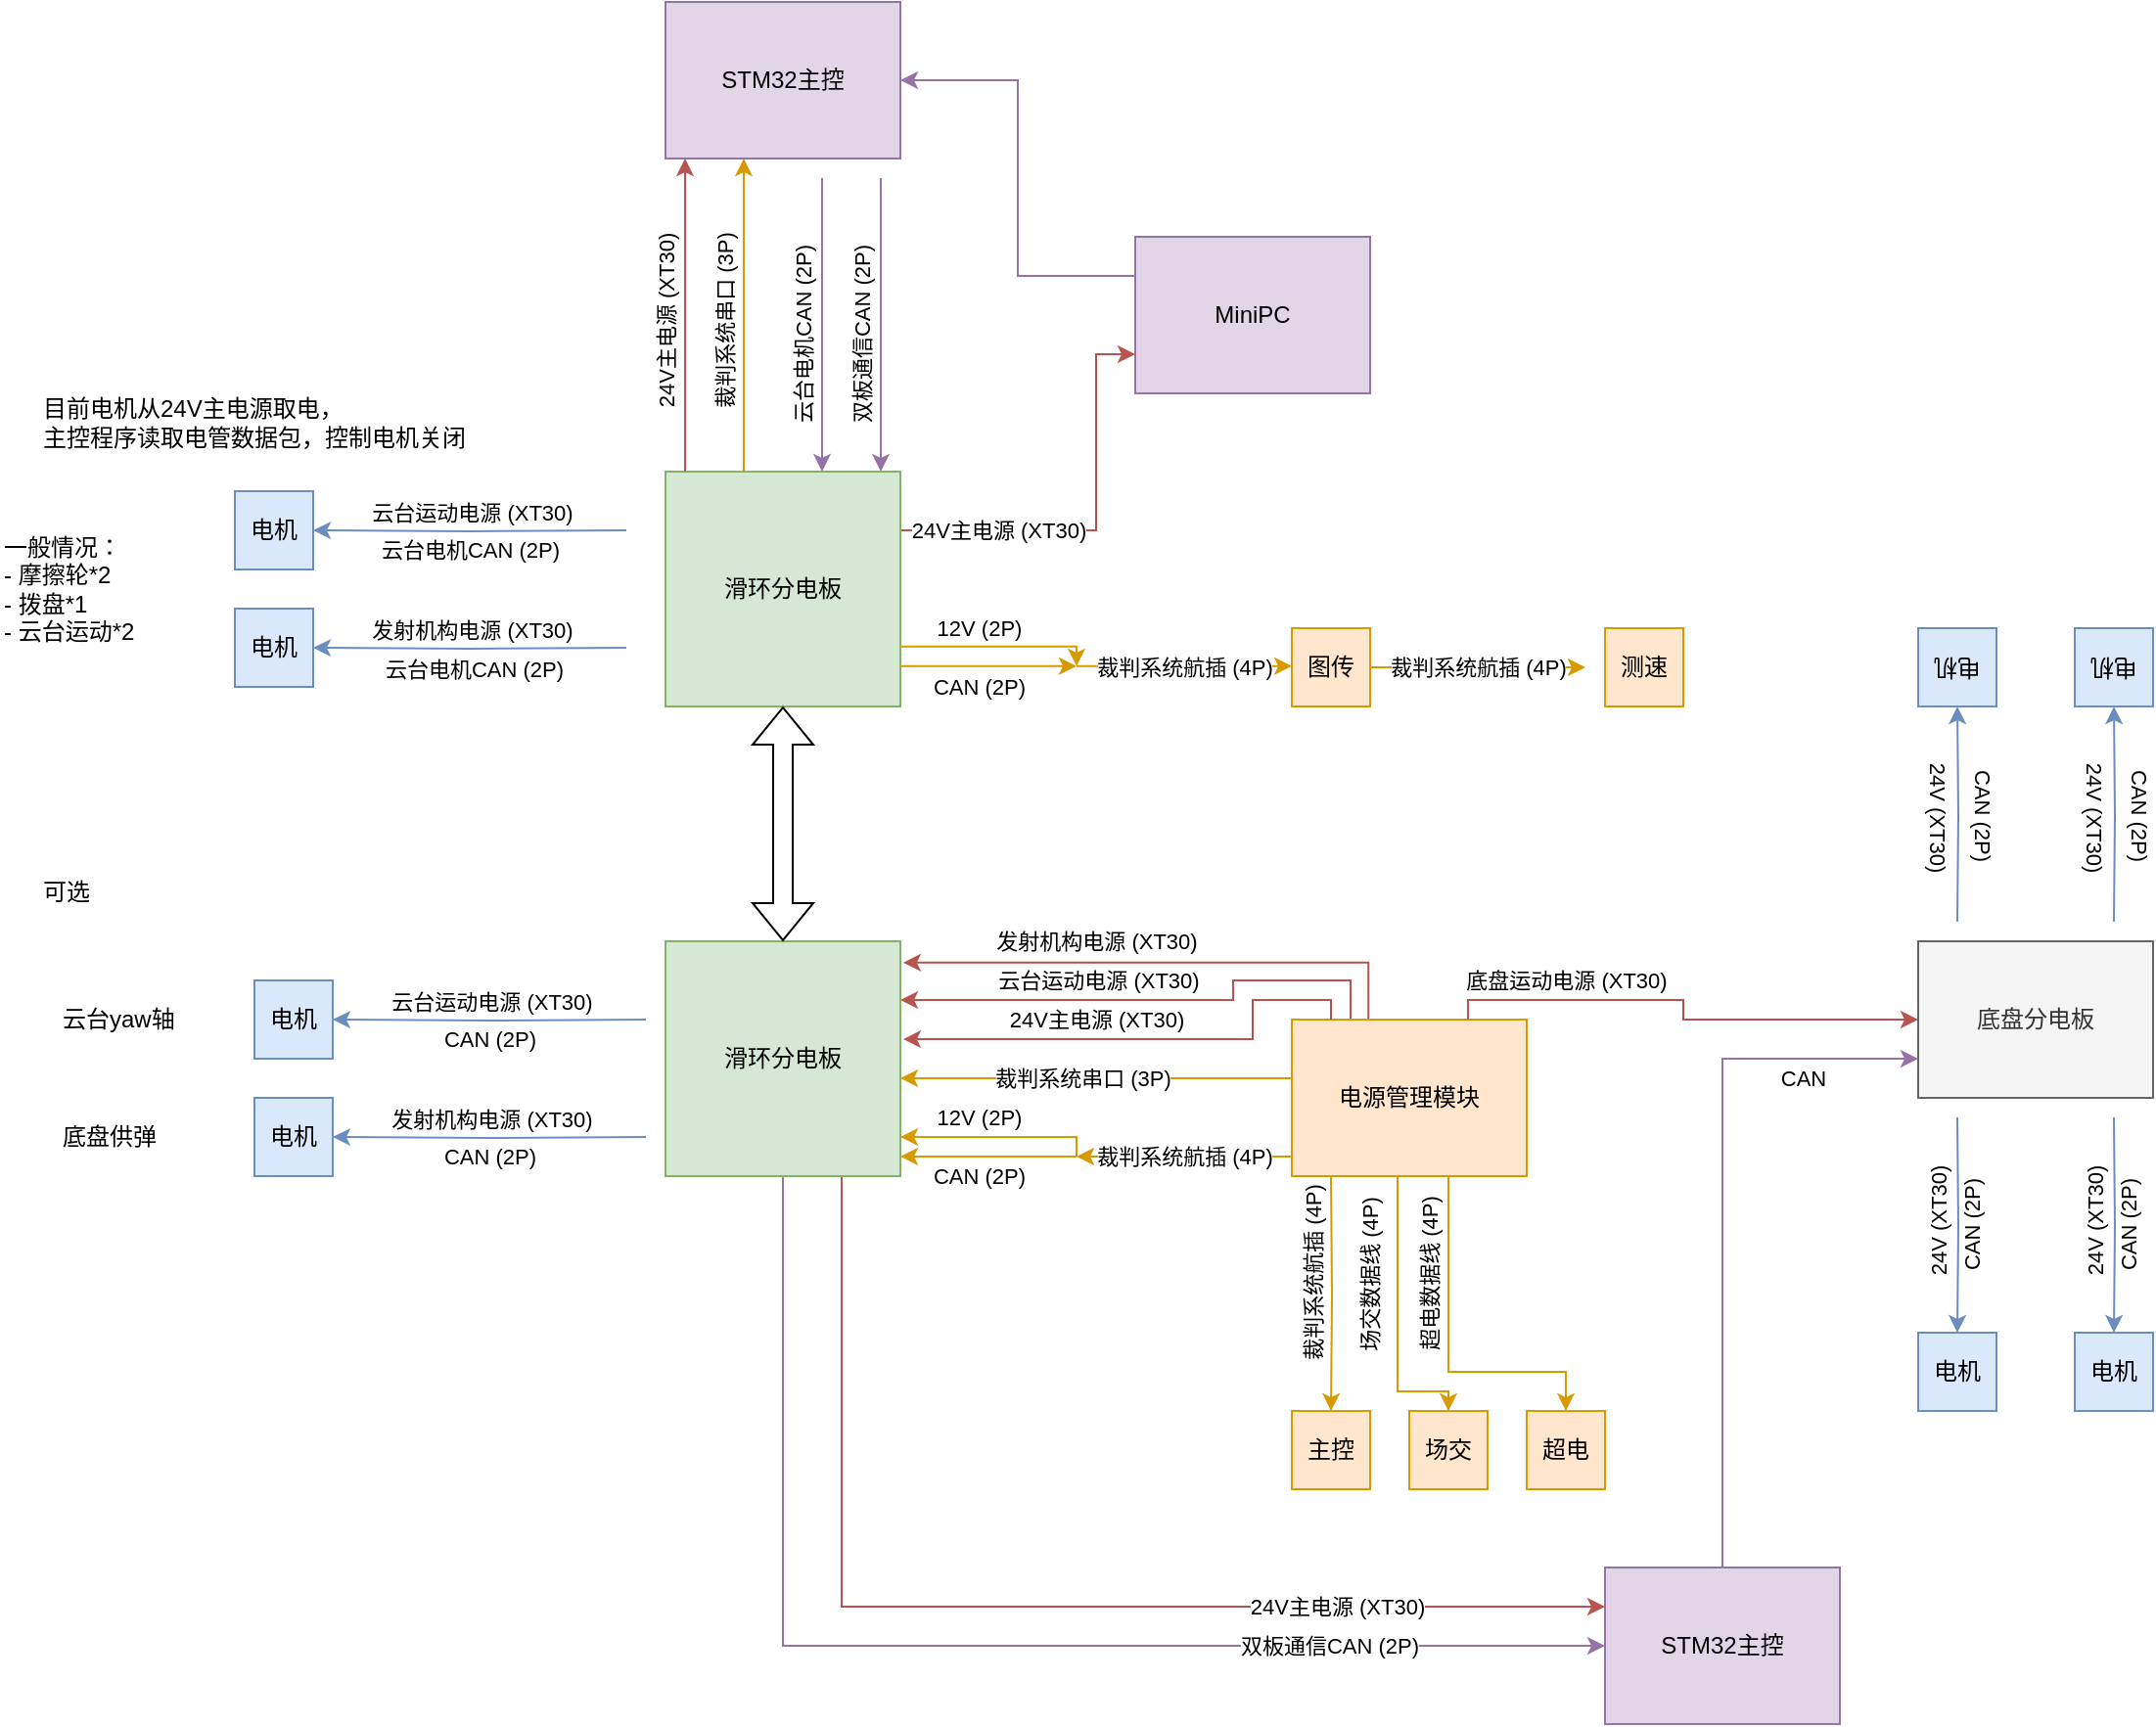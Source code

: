 <mxfile version="24.7.17">
  <diagram name="第 1 页" id="qekaFDeXNosolqBgRkbD">
    <mxGraphModel dx="1657" dy="537" grid="1" gridSize="10" guides="1" tooltips="1" connect="1" arrows="1" fold="1" page="1" pageScale="1" pageWidth="827" pageHeight="1169" math="0" shadow="0">
      <root>
        <mxCell id="0" />
        <mxCell id="1" parent="0" />
        <mxCell id="boq35Qas65OaN6mMkrwF-4" style="edgeStyle=orthogonalEdgeStyle;rounded=0;orthogonalLoop=1;jettySize=auto;html=1;fillColor=#f8cecc;strokeColor=#b85450;entryX=1.012;entryY=0.091;entryDx=0;entryDy=0;entryPerimeter=0;exitX=0.326;exitY=-0.004;exitDx=0;exitDy=0;exitPerimeter=0;" edge="1" parent="1" source="boq35Qas65OaN6mMkrwF-1" target="boq35Qas65OaN6mMkrwF-3">
          <mxGeometry relative="1" as="geometry">
            <mxPoint x="-150" y="570" as="targetPoint" />
            <mxPoint x="80" y="590" as="sourcePoint" />
            <Array as="points">
              <mxPoint x="79" y="571" />
            </Array>
          </mxGeometry>
        </mxCell>
        <mxCell id="boq35Qas65OaN6mMkrwF-7" value="发射机构电源 (XT30)" style="edgeLabel;html=1;align=center;verticalAlign=middle;resizable=0;points=[];" vertex="1" connectable="0" parent="boq35Qas65OaN6mMkrwF-4">
          <mxGeometry x="0.283" y="-1" relative="1" as="geometry">
            <mxPoint x="3" y="-10" as="offset" />
          </mxGeometry>
        </mxCell>
        <mxCell id="boq35Qas65OaN6mMkrwF-8" style="edgeStyle=orthogonalEdgeStyle;rounded=0;orthogonalLoop=1;jettySize=auto;html=1;fillColor=#f8cecc;strokeColor=#b85450;exitX=0.25;exitY=0;exitDx=0;exitDy=0;entryX=1;entryY=0.25;entryDx=0;entryDy=0;" edge="1" parent="1" source="boq35Qas65OaN6mMkrwF-1" target="boq35Qas65OaN6mMkrwF-3">
          <mxGeometry relative="1" as="geometry">
            <mxPoint x="-150" y="590" as="targetPoint" />
            <mxPoint x="90" y="450" as="sourcePoint" />
            <Array as="points">
              <mxPoint x="70" y="580" />
              <mxPoint x="10" y="580" />
              <mxPoint x="10" y="590" />
            </Array>
          </mxGeometry>
        </mxCell>
        <mxCell id="boq35Qas65OaN6mMkrwF-9" value="云台运动电源 (XT30)" style="edgeLabel;html=1;align=center;verticalAlign=middle;resizable=0;points=[];" vertex="1" connectable="0" parent="boq35Qas65OaN6mMkrwF-8">
          <mxGeometry x="0.226" y="2" relative="1" as="geometry">
            <mxPoint y="-12" as="offset" />
          </mxGeometry>
        </mxCell>
        <mxCell id="boq35Qas65OaN6mMkrwF-1" value="电源管理模块" style="rounded=0;whiteSpace=wrap;html=1;fillColor=#ffe6cc;strokeColor=#d79b00;" vertex="1" parent="1">
          <mxGeometry x="40" y="600" width="120" height="80" as="geometry" />
        </mxCell>
        <mxCell id="boq35Qas65OaN6mMkrwF-85" style="edgeStyle=orthogonalEdgeStyle;rounded=0;orthogonalLoop=1;jettySize=auto;html=1;exitX=0.75;exitY=1;exitDx=0;exitDy=0;entryX=0;entryY=0.25;entryDx=0;entryDy=0;fillColor=#f8cecc;strokeColor=#b85450;" edge="1" parent="1" source="boq35Qas65OaN6mMkrwF-3" target="boq35Qas65OaN6mMkrwF-76">
          <mxGeometry relative="1" as="geometry" />
        </mxCell>
        <mxCell id="boq35Qas65OaN6mMkrwF-86" value="24V主电源 (XT30)" style="edgeLabel;html=1;align=center;verticalAlign=middle;resizable=0;points=[];" vertex="1" connectable="0" parent="boq35Qas65OaN6mMkrwF-85">
          <mxGeometry x="0.55" relative="1" as="geometry">
            <mxPoint as="offset" />
          </mxGeometry>
        </mxCell>
        <mxCell id="boq35Qas65OaN6mMkrwF-87" style="edgeStyle=orthogonalEdgeStyle;rounded=0;orthogonalLoop=1;jettySize=auto;html=1;exitX=0.5;exitY=1;exitDx=0;exitDy=0;entryX=0;entryY=0.5;entryDx=0;entryDy=0;fillColor=#e1d5e7;strokeColor=#9673a6;" edge="1" parent="1" source="boq35Qas65OaN6mMkrwF-3" target="boq35Qas65OaN6mMkrwF-76">
          <mxGeometry relative="1" as="geometry" />
        </mxCell>
        <mxCell id="boq35Qas65OaN6mMkrwF-88" value="双板通信CAN (2P)" style="edgeLabel;html=1;align=center;verticalAlign=middle;resizable=0;points=[];" vertex="1" connectable="0" parent="boq35Qas65OaN6mMkrwF-87">
          <mxGeometry x="0.552" y="1" relative="1" as="geometry">
            <mxPoint x="7" y="1" as="offset" />
          </mxGeometry>
        </mxCell>
        <mxCell id="boq35Qas65OaN6mMkrwF-3" value="滑环分电板" style="rounded=0;whiteSpace=wrap;html=1;fillColor=#d5e8d4;strokeColor=#82b366;" vertex="1" parent="1">
          <mxGeometry x="-280" y="560" width="120" height="120" as="geometry" />
        </mxCell>
        <mxCell id="boq35Qas65OaN6mMkrwF-15" style="edgeStyle=orthogonalEdgeStyle;rounded=0;orthogonalLoop=1;jettySize=auto;html=1;fillColor=#f8cecc;strokeColor=#b85450;entryX=1.012;entryY=0.417;entryDx=0;entryDy=0;entryPerimeter=0;" edge="1" parent="1" target="boq35Qas65OaN6mMkrwF-3">
          <mxGeometry relative="1" as="geometry">
            <mxPoint x="-150" y="610" as="targetPoint" />
            <mxPoint x="60" y="600" as="sourcePoint" />
            <Array as="points">
              <mxPoint x="60" y="590" />
              <mxPoint x="20" y="590" />
              <mxPoint x="20" y="610" />
            </Array>
          </mxGeometry>
        </mxCell>
        <mxCell id="boq35Qas65OaN6mMkrwF-55" value="24V主电源 (XT30)" style="edgeLabel;html=1;align=center;verticalAlign=middle;resizable=0;points=[];" vertex="1" connectable="0" parent="boq35Qas65OaN6mMkrwF-15">
          <mxGeometry x="0.19" y="-2" relative="1" as="geometry">
            <mxPoint x="-2" y="-8" as="offset" />
          </mxGeometry>
        </mxCell>
        <mxCell id="boq35Qas65OaN6mMkrwF-17" style="edgeStyle=orthogonalEdgeStyle;rounded=0;orthogonalLoop=1;jettySize=auto;html=1;fillColor=#f8cecc;strokeColor=#b85450;exitX=0.75;exitY=0;exitDx=0;exitDy=0;entryX=0;entryY=0.5;entryDx=0;entryDy=0;" edge="1" parent="1" source="boq35Qas65OaN6mMkrwF-1" target="boq35Qas65OaN6mMkrwF-56">
          <mxGeometry relative="1" as="geometry">
            <mxPoint x="270" y="570" as="targetPoint" />
            <mxPoint x="360" y="580" as="sourcePoint" />
            <Array as="points">
              <mxPoint x="130" y="590" />
              <mxPoint x="240" y="590" />
              <mxPoint x="240" y="600" />
            </Array>
          </mxGeometry>
        </mxCell>
        <mxCell id="boq35Qas65OaN6mMkrwF-18" value="&lt;div style=&quot;text-align: start;&quot;&gt;&lt;font face=&quot;monospace&quot; color=&quot;#ba0000&quot;&gt;&lt;span style=&quot;font-size: 0px; background-color: rgb(251, 251, 251);&quot;&gt;底盘&lt;/span&gt;&lt;/font&gt;&lt;/div&gt;" style="edgeLabel;html=1;align=center;verticalAlign=middle;resizable=0;points=[];" vertex="1" connectable="0" parent="boq35Qas65OaN6mMkrwF-17">
          <mxGeometry x="0.226" y="2" relative="1" as="geometry">
            <mxPoint x="20" y="-12" as="offset" />
          </mxGeometry>
        </mxCell>
        <mxCell id="boq35Qas65OaN6mMkrwF-19" value="底盘运动电源 (XT30)" style="edgeLabel;html=1;align=center;verticalAlign=middle;resizable=0;points=[];" vertex="1" connectable="0" parent="boq35Qas65OaN6mMkrwF-17">
          <mxGeometry x="0.136" relative="1" as="geometry">
            <mxPoint x="-72" y="-20" as="offset" />
          </mxGeometry>
        </mxCell>
        <mxCell id="boq35Qas65OaN6mMkrwF-20" style="edgeStyle=orthogonalEdgeStyle;rounded=0;orthogonalLoop=1;jettySize=auto;html=1;fillColor=#dae8fc;strokeColor=#6c8ebf;entryX=0.5;entryY=0;entryDx=0;entryDy=0;" edge="1" parent="1" target="boq35Qas65OaN6mMkrwF-59">
          <mxGeometry relative="1" as="geometry">
            <mxPoint x="427" y="870.004" as="targetPoint" />
            <mxPoint x="380" y="650" as="sourcePoint" />
          </mxGeometry>
        </mxCell>
        <mxCell id="boq35Qas65OaN6mMkrwF-21" value="24V (XT30)" style="edgeLabel;html=1;align=center;verticalAlign=middle;resizable=0;points=[];rotation=-90;" vertex="1" connectable="0" parent="boq35Qas65OaN6mMkrwF-20">
          <mxGeometry x="-0.034" relative="1" as="geometry">
            <mxPoint x="-10" as="offset" />
          </mxGeometry>
        </mxCell>
        <mxCell id="boq35Qas65OaN6mMkrwF-22" style="edgeStyle=orthogonalEdgeStyle;rounded=0;orthogonalLoop=1;jettySize=auto;html=1;fillColor=#ffe6cc;strokeColor=#d79b00;entryX=0.5;entryY=0;entryDx=0;entryDy=0;" edge="1" parent="1" target="boq35Qas65OaN6mMkrwF-34">
          <mxGeometry relative="1" as="geometry">
            <mxPoint x="310" y="670.004" as="targetPoint" />
            <mxPoint x="60" y="680" as="sourcePoint" />
          </mxGeometry>
        </mxCell>
        <mxCell id="boq35Qas65OaN6mMkrwF-23" value="裁判系统航插 (4P)" style="edgeLabel;html=1;align=center;verticalAlign=middle;resizable=0;points=[];rotation=-90;" vertex="1" connectable="0" parent="boq35Qas65OaN6mMkrwF-22">
          <mxGeometry x="-0.034" relative="1" as="geometry">
            <mxPoint x="-10" y="-8" as="offset" />
          </mxGeometry>
        </mxCell>
        <mxCell id="boq35Qas65OaN6mMkrwF-24" style="edgeStyle=orthogonalEdgeStyle;rounded=0;orthogonalLoop=1;jettySize=auto;html=1;fillColor=#ffe6cc;strokeColor=#d79b00;" edge="1" parent="1">
          <mxGeometry relative="1" as="geometry">
            <mxPoint x="-70" y="670" as="targetPoint" />
            <mxPoint x="40" y="670" as="sourcePoint" />
            <Array as="points">
              <mxPoint x="40" y="669.97" />
            </Array>
          </mxGeometry>
        </mxCell>
        <mxCell id="boq35Qas65OaN6mMkrwF-25" value="裁判系统航插 (4P)" style="edgeLabel;html=1;align=center;verticalAlign=middle;resizable=0;points=[];" vertex="1" connectable="0" parent="boq35Qas65OaN6mMkrwF-24">
          <mxGeometry x="-0.034" relative="1" as="geometry">
            <mxPoint x="-2" as="offset" />
          </mxGeometry>
        </mxCell>
        <mxCell id="boq35Qas65OaN6mMkrwF-149" style="edgeStyle=orthogonalEdgeStyle;rounded=0;orthogonalLoop=1;jettySize=auto;html=1;exitX=1;exitY=0.25;exitDx=0;exitDy=0;entryX=0;entryY=0.75;entryDx=0;entryDy=0;fillColor=#f8cecc;strokeColor=#b85450;" edge="1" parent="1" source="boq35Qas65OaN6mMkrwF-27" target="boq35Qas65OaN6mMkrwF-144">
          <mxGeometry relative="1" as="geometry">
            <Array as="points">
              <mxPoint x="-60" y="350" />
              <mxPoint x="-60" y="260" />
            </Array>
          </mxGeometry>
        </mxCell>
        <mxCell id="boq35Qas65OaN6mMkrwF-150" value="24V主电源 (XT30)" style="edgeLabel;html=1;align=center;verticalAlign=middle;resizable=0;points=[];" vertex="1" connectable="0" parent="boq35Qas65OaN6mMkrwF-149">
          <mxGeometry x="-0.713" relative="1" as="geometry">
            <mxPoint x="20" as="offset" />
          </mxGeometry>
        </mxCell>
        <mxCell id="boq35Qas65OaN6mMkrwF-27" value="滑环分电板" style="rounded=0;whiteSpace=wrap;html=1;fillColor=#d5e8d4;strokeColor=#82b366;" vertex="1" parent="1">
          <mxGeometry x="-280" y="320" width="120" height="120" as="geometry" />
        </mxCell>
        <mxCell id="boq35Qas65OaN6mMkrwF-28" value="STM32主控" style="rounded=0;whiteSpace=wrap;html=1;fillColor=#e1d5e7;strokeColor=#9673a6;" vertex="1" parent="1">
          <mxGeometry x="-280" y="80" width="120" height="80" as="geometry" />
        </mxCell>
        <mxCell id="boq35Qas65OaN6mMkrwF-33" value="" style="shape=flexArrow;endArrow=classic;startArrow=classic;html=1;rounded=0;exitX=0.5;exitY=0;exitDx=0;exitDy=0;entryX=0.5;entryY=1;entryDx=0;entryDy=0;" edge="1" parent="1" source="boq35Qas65OaN6mMkrwF-3" target="boq35Qas65OaN6mMkrwF-27">
          <mxGeometry width="100" height="100" relative="1" as="geometry">
            <mxPoint x="-400" y="530" as="sourcePoint" />
            <mxPoint x="-300" y="430" as="targetPoint" />
          </mxGeometry>
        </mxCell>
        <mxCell id="boq35Qas65OaN6mMkrwF-34" value="主控" style="rounded=0;whiteSpace=wrap;html=1;fillColor=#ffe6cc;strokeColor=#d79b00;" vertex="1" parent="1">
          <mxGeometry x="40" y="800" width="40" height="40" as="geometry" />
        </mxCell>
        <mxCell id="boq35Qas65OaN6mMkrwF-45" style="edgeStyle=orthogonalEdgeStyle;rounded=0;orthogonalLoop=1;jettySize=auto;html=1;fillColor=#ffe6cc;strokeColor=#d79b00;" edge="1" parent="1">
          <mxGeometry relative="1" as="geometry">
            <mxPoint x="-160" y="660" as="targetPoint" />
            <mxPoint x="-70" y="670" as="sourcePoint" />
            <Array as="points">
              <mxPoint x="-70" y="660" />
            </Array>
          </mxGeometry>
        </mxCell>
        <mxCell id="boq35Qas65OaN6mMkrwF-46" value="12V (2P)" style="edgeLabel;html=1;align=center;verticalAlign=middle;resizable=0;points=[];" vertex="1" connectable="0" parent="boq35Qas65OaN6mMkrwF-45">
          <mxGeometry x="-0.034" relative="1" as="geometry">
            <mxPoint x="-12" y="-10" as="offset" />
          </mxGeometry>
        </mxCell>
        <mxCell id="boq35Qas65OaN6mMkrwF-47" style="edgeStyle=orthogonalEdgeStyle;rounded=0;orthogonalLoop=1;jettySize=auto;html=1;fillColor=#ffe6cc;strokeColor=#d79b00;" edge="1" parent="1">
          <mxGeometry relative="1" as="geometry">
            <mxPoint x="-160" y="670" as="targetPoint" />
            <mxPoint x="-70" y="670" as="sourcePoint" />
            <Array as="points">
              <mxPoint x="-130" y="670" />
              <mxPoint x="-130" y="670" />
            </Array>
          </mxGeometry>
        </mxCell>
        <mxCell id="boq35Qas65OaN6mMkrwF-48" value="CAN (2P)" style="edgeLabel;html=1;align=center;verticalAlign=middle;resizable=0;points=[];" vertex="1" connectable="0" parent="boq35Qas65OaN6mMkrwF-47">
          <mxGeometry x="-0.034" relative="1" as="geometry">
            <mxPoint x="-7" y="10" as="offset" />
          </mxGeometry>
        </mxCell>
        <mxCell id="boq35Qas65OaN6mMkrwF-51" style="edgeStyle=orthogonalEdgeStyle;rounded=0;orthogonalLoop=1;jettySize=auto;html=1;exitX=0;exitY=0.625;exitDx=0;exitDy=0;fillColor=#ffe6cc;strokeColor=#d79b00;exitPerimeter=0;entryX=1;entryY=0.625;entryDx=0;entryDy=0;entryPerimeter=0;" edge="1" parent="1">
          <mxGeometry relative="1" as="geometry">
            <mxPoint x="-160" y="630" as="targetPoint" />
            <mxPoint x="40" y="630" as="sourcePoint" />
            <Array as="points" />
          </mxGeometry>
        </mxCell>
        <mxCell id="boq35Qas65OaN6mMkrwF-52" value="裁判系统串口 (3P)" style="edgeLabel;html=1;align=center;verticalAlign=middle;resizable=0;points=[];" vertex="1" connectable="0" parent="boq35Qas65OaN6mMkrwF-51">
          <mxGeometry x="0.145" relative="1" as="geometry">
            <mxPoint x="7" as="offset" />
          </mxGeometry>
        </mxCell>
        <mxCell id="boq35Qas65OaN6mMkrwF-56" value="底盘分电板" style="rounded=0;whiteSpace=wrap;html=1;fillColor=#f5f5f5;strokeColor=#666666;fontColor=#333333;" vertex="1" parent="1">
          <mxGeometry x="360" y="560" width="120" height="80" as="geometry" />
        </mxCell>
        <mxCell id="boq35Qas65OaN6mMkrwF-59" value="电机" style="rounded=0;whiteSpace=wrap;html=1;fillColor=#dae8fc;strokeColor=#6c8ebf;" vertex="1" parent="1">
          <mxGeometry x="360" y="760" width="40" height="40" as="geometry" />
        </mxCell>
        <mxCell id="boq35Qas65OaN6mMkrwF-61" value="CAN (2P)" style="edgeLabel;html=1;align=center;verticalAlign=middle;resizable=0;points=[];rotation=-90;" vertex="1" connectable="0" parent="1">
          <mxGeometry x="379.998" y="720.001" as="geometry">
            <mxPoint x="15" y="7.0" as="offset" />
          </mxGeometry>
        </mxCell>
        <mxCell id="boq35Qas65OaN6mMkrwF-62" style="edgeStyle=orthogonalEdgeStyle;rounded=0;orthogonalLoop=1;jettySize=auto;html=1;fillColor=#dae8fc;strokeColor=#6c8ebf;entryX=0.5;entryY=0;entryDx=0;entryDy=0;" edge="1" parent="1" target="boq35Qas65OaN6mMkrwF-64">
          <mxGeometry relative="1" as="geometry">
            <mxPoint x="507" y="870.004" as="targetPoint" />
            <mxPoint x="460" y="650" as="sourcePoint" />
          </mxGeometry>
        </mxCell>
        <mxCell id="boq35Qas65OaN6mMkrwF-63" value="24V (XT30)" style="edgeLabel;html=1;align=center;verticalAlign=middle;resizable=0;points=[];rotation=-90;" vertex="1" connectable="0" parent="boq35Qas65OaN6mMkrwF-62">
          <mxGeometry x="-0.034" relative="1" as="geometry">
            <mxPoint x="-10" as="offset" />
          </mxGeometry>
        </mxCell>
        <mxCell id="boq35Qas65OaN6mMkrwF-64" value="电机" style="rounded=0;whiteSpace=wrap;html=1;fillColor=#dae8fc;strokeColor=#6c8ebf;" vertex="1" parent="1">
          <mxGeometry x="440" y="760" width="40" height="40" as="geometry" />
        </mxCell>
        <mxCell id="boq35Qas65OaN6mMkrwF-65" value="CAN (2P)" style="edgeLabel;html=1;align=center;verticalAlign=middle;resizable=0;points=[];rotation=-90;" vertex="1" connectable="0" parent="1">
          <mxGeometry x="459.998" y="720.001" as="geometry">
            <mxPoint x="15" y="7.0" as="offset" />
          </mxGeometry>
        </mxCell>
        <mxCell id="boq35Qas65OaN6mMkrwF-70" value="" style="group;direction=west;rotation=-180;" vertex="1" connectable="0" parent="1">
          <mxGeometry x="360" y="400" width="40" height="150" as="geometry" />
        </mxCell>
        <mxCell id="boq35Qas65OaN6mMkrwF-66" style="edgeStyle=orthogonalEdgeStyle;rounded=0;orthogonalLoop=1;jettySize=auto;html=1;fillColor=#dae8fc;strokeColor=#6c8ebf;entryX=0.5;entryY=0;entryDx=0;entryDy=0;exitX=0.5;exitY=0;exitDx=0;exitDy=0;" edge="1" parent="boq35Qas65OaN6mMkrwF-70" target="boq35Qas65OaN6mMkrwF-68">
          <mxGeometry relative="1" as="geometry">
            <mxPoint x="-27" y="-70" as="targetPoint" />
            <mxPoint x="20" y="150" as="sourcePoint" />
          </mxGeometry>
        </mxCell>
        <mxCell id="boq35Qas65OaN6mMkrwF-67" value="24V (XT30)" style="edgeLabel;html=1;align=center;verticalAlign=middle;resizable=0;points=[];rotation=-270;" vertex="1" connectable="0" parent="boq35Qas65OaN6mMkrwF-66">
          <mxGeometry x="-0.034" relative="1" as="geometry">
            <mxPoint x="-10" as="offset" />
          </mxGeometry>
        </mxCell>
        <mxCell id="boq35Qas65OaN6mMkrwF-68" value="电机" style="rounded=0;whiteSpace=wrap;html=1;fillColor=#dae8fc;strokeColor=#6c8ebf;direction=east;rotation=-180;" vertex="1" parent="boq35Qas65OaN6mMkrwF-70">
          <mxGeometry width="40" height="40" as="geometry" />
        </mxCell>
        <mxCell id="boq35Qas65OaN6mMkrwF-69" value="CAN (2P)" style="edgeLabel;html=1;align=center;verticalAlign=middle;resizable=0;points=[];rotation=-270;" vertex="1" connectable="0" parent="boq35Qas65OaN6mMkrwF-70">
          <mxGeometry x="40" y="80" as="geometry">
            <mxPoint x="15" y="7.0" as="offset" />
          </mxGeometry>
        </mxCell>
        <mxCell id="boq35Qas65OaN6mMkrwF-71" value="" style="group;direction=west;rotation=-180;" vertex="1" connectable="0" parent="1">
          <mxGeometry x="440" y="400" width="40" height="150" as="geometry" />
        </mxCell>
        <mxCell id="boq35Qas65OaN6mMkrwF-72" style="edgeStyle=orthogonalEdgeStyle;rounded=0;orthogonalLoop=1;jettySize=auto;html=1;fillColor=#dae8fc;strokeColor=#6c8ebf;entryX=0.5;entryY=0;entryDx=0;entryDy=0;exitX=0.5;exitY=0;exitDx=0;exitDy=0;" edge="1" parent="boq35Qas65OaN6mMkrwF-71" target="boq35Qas65OaN6mMkrwF-74">
          <mxGeometry relative="1" as="geometry">
            <mxPoint x="-27" y="-70" as="targetPoint" />
            <mxPoint x="20" y="150" as="sourcePoint" />
          </mxGeometry>
        </mxCell>
        <mxCell id="boq35Qas65OaN6mMkrwF-73" value="24V (XT30)" style="edgeLabel;html=1;align=center;verticalAlign=middle;resizable=0;points=[];rotation=-270;" vertex="1" connectable="0" parent="boq35Qas65OaN6mMkrwF-72">
          <mxGeometry x="-0.034" relative="1" as="geometry">
            <mxPoint x="-10" as="offset" />
          </mxGeometry>
        </mxCell>
        <mxCell id="boq35Qas65OaN6mMkrwF-74" value="电机" style="rounded=0;whiteSpace=wrap;html=1;fillColor=#dae8fc;strokeColor=#6c8ebf;direction=east;rotation=-180;" vertex="1" parent="boq35Qas65OaN6mMkrwF-71">
          <mxGeometry width="40" height="40" as="geometry" />
        </mxCell>
        <mxCell id="boq35Qas65OaN6mMkrwF-75" value="CAN (2P)" style="edgeLabel;html=1;align=center;verticalAlign=middle;resizable=0;points=[];rotation=-270;" vertex="1" connectable="0" parent="boq35Qas65OaN6mMkrwF-71">
          <mxGeometry x="40" y="80" as="geometry">
            <mxPoint x="15" y="7.0" as="offset" />
          </mxGeometry>
        </mxCell>
        <mxCell id="boq35Qas65OaN6mMkrwF-91" style="edgeStyle=orthogonalEdgeStyle;rounded=0;orthogonalLoop=1;jettySize=auto;html=1;exitX=0.5;exitY=0;exitDx=0;exitDy=0;entryX=0;entryY=0.75;entryDx=0;entryDy=0;fillColor=#e1d5e7;strokeColor=#9673a6;" edge="1" parent="1" source="boq35Qas65OaN6mMkrwF-76" target="boq35Qas65OaN6mMkrwF-56">
          <mxGeometry relative="1" as="geometry" />
        </mxCell>
        <mxCell id="boq35Qas65OaN6mMkrwF-92" value="CAN" style="edgeLabel;html=1;align=center;verticalAlign=middle;resizable=0;points=[];" vertex="1" connectable="0" parent="boq35Qas65OaN6mMkrwF-91">
          <mxGeometry x="0.652" y="1" relative="1" as="geometry">
            <mxPoint x="3" y="11" as="offset" />
          </mxGeometry>
        </mxCell>
        <mxCell id="boq35Qas65OaN6mMkrwF-76" value="STM32主控" style="rounded=0;whiteSpace=wrap;html=1;fillColor=#e1d5e7;strokeColor=#9673a6;" vertex="1" parent="1">
          <mxGeometry x="200" y="880" width="120" height="80" as="geometry" />
        </mxCell>
        <mxCell id="boq35Qas65OaN6mMkrwF-78" style="edgeStyle=orthogonalEdgeStyle;rounded=0;orthogonalLoop=1;jettySize=auto;html=1;fillColor=#ffe6cc;strokeColor=#d79b00;entryX=0.5;entryY=0;entryDx=0;entryDy=0;" edge="1" parent="1" target="boq35Qas65OaN6mMkrwF-80">
          <mxGeometry relative="1" as="geometry">
            <mxPoint x="450" y="580.004" as="targetPoint" />
            <mxPoint x="120" y="680" as="sourcePoint" />
            <Array as="points">
              <mxPoint x="120" y="680" />
              <mxPoint x="120" y="780" />
              <mxPoint x="180" y="780" />
            </Array>
          </mxGeometry>
        </mxCell>
        <mxCell id="boq35Qas65OaN6mMkrwF-79" value="超电数据线 (4P)" style="edgeLabel;html=1;align=center;verticalAlign=middle;resizable=0;points=[];rotation=-90;" vertex="1" connectable="0" parent="boq35Qas65OaN6mMkrwF-78">
          <mxGeometry x="-0.034" relative="1" as="geometry">
            <mxPoint x="-10" y="-37" as="offset" />
          </mxGeometry>
        </mxCell>
        <mxCell id="boq35Qas65OaN6mMkrwF-80" value="超电" style="rounded=0;whiteSpace=wrap;html=1;fillColor=#ffe6cc;strokeColor=#d79b00;" vertex="1" parent="1">
          <mxGeometry x="160" y="800" width="40" height="40" as="geometry" />
        </mxCell>
        <mxCell id="boq35Qas65OaN6mMkrwF-81" style="edgeStyle=orthogonalEdgeStyle;rounded=0;orthogonalLoop=1;jettySize=auto;html=1;fillColor=#ffe6cc;strokeColor=#d79b00;entryX=0.5;entryY=0;entryDx=0;entryDy=0;exitX=0.662;exitY=0.997;exitDx=0;exitDy=0;exitPerimeter=0;" edge="1" parent="1" target="boq35Qas65OaN6mMkrwF-83">
          <mxGeometry relative="1" as="geometry">
            <mxPoint x="365" y="610.004" as="targetPoint" />
            <mxPoint x="94" y="680" as="sourcePoint" />
            <Array as="points">
              <mxPoint x="94" y="790" />
              <mxPoint x="120" y="790" />
            </Array>
          </mxGeometry>
        </mxCell>
        <mxCell id="boq35Qas65OaN6mMkrwF-82" value="场交数据线 (4P)" style="edgeLabel;html=1;align=center;verticalAlign=middle;resizable=0;points=[];rotation=-90;" vertex="1" connectable="0" parent="boq35Qas65OaN6mMkrwF-81">
          <mxGeometry x="-0.034" relative="1" as="geometry">
            <mxPoint x="-14" y="-20" as="offset" />
          </mxGeometry>
        </mxCell>
        <mxCell id="boq35Qas65OaN6mMkrwF-83" value="场交" style="rounded=0;whiteSpace=wrap;html=1;fillColor=#ffe6cc;strokeColor=#d79b00;" vertex="1" parent="1">
          <mxGeometry x="100" y="800" width="40" height="40" as="geometry" />
        </mxCell>
        <mxCell id="boq35Qas65OaN6mMkrwF-98" style="edgeStyle=orthogonalEdgeStyle;rounded=0;orthogonalLoop=1;jettySize=auto;html=1;fillColor=#dae8fc;strokeColor=#6c8ebf;entryX=1;entryY=0.5;entryDx=0;entryDy=0;" edge="1" parent="1" target="boq35Qas65OaN6mMkrwF-100">
          <mxGeometry relative="1" as="geometry">
            <mxPoint x="-423" y="690.004" as="targetPoint" />
            <mxPoint x="-290" y="600" as="sourcePoint" />
          </mxGeometry>
        </mxCell>
        <mxCell id="boq35Qas65OaN6mMkrwF-99" value="云台运动电源 (XT30)" style="edgeLabel;html=1;align=center;verticalAlign=middle;resizable=0;points=[];rotation=0;" vertex="1" connectable="0" parent="boq35Qas65OaN6mMkrwF-98">
          <mxGeometry x="-0.034" relative="1" as="geometry">
            <mxPoint x="-2" y="-10" as="offset" />
          </mxGeometry>
        </mxCell>
        <mxCell id="boq35Qas65OaN6mMkrwF-100" value="电机" style="rounded=0;whiteSpace=wrap;html=1;fillColor=#dae8fc;strokeColor=#6c8ebf;" vertex="1" parent="1">
          <mxGeometry x="-490" y="580" width="40" height="40" as="geometry" />
        </mxCell>
        <mxCell id="boq35Qas65OaN6mMkrwF-110" value="CAN (2P)" style="edgeLabel;html=1;align=center;verticalAlign=middle;resizable=0;points=[];rotation=0;" vertex="1" connectable="0" parent="1">
          <mxGeometry x="-370.004" y="610.0" as="geometry" />
        </mxCell>
        <mxCell id="boq35Qas65OaN6mMkrwF-111" style="edgeStyle=orthogonalEdgeStyle;rounded=0;orthogonalLoop=1;jettySize=auto;html=1;fillColor=#dae8fc;strokeColor=#6c8ebf;entryX=1;entryY=0.5;entryDx=0;entryDy=0;" edge="1" parent="1" target="boq35Qas65OaN6mMkrwF-113">
          <mxGeometry relative="1" as="geometry">
            <mxPoint x="-423" y="750.004" as="targetPoint" />
            <mxPoint x="-290" y="660" as="sourcePoint" />
          </mxGeometry>
        </mxCell>
        <mxCell id="boq35Qas65OaN6mMkrwF-112" value="发射机构电源 (XT30)" style="edgeLabel;html=1;align=center;verticalAlign=middle;resizable=0;points=[];rotation=0;" vertex="1" connectable="0" parent="boq35Qas65OaN6mMkrwF-111">
          <mxGeometry x="-0.034" relative="1" as="geometry">
            <mxPoint x="-2" y="-10" as="offset" />
          </mxGeometry>
        </mxCell>
        <mxCell id="boq35Qas65OaN6mMkrwF-113" value="电机" style="rounded=0;whiteSpace=wrap;html=1;fillColor=#dae8fc;strokeColor=#6c8ebf;" vertex="1" parent="1">
          <mxGeometry x="-490" y="640" width="40" height="40" as="geometry" />
        </mxCell>
        <mxCell id="boq35Qas65OaN6mMkrwF-114" value="CAN (2P)" style="edgeLabel;html=1;align=center;verticalAlign=middle;resizable=0;points=[];rotation=0;" vertex="1" connectable="0" parent="1">
          <mxGeometry x="-370.004" y="670.0" as="geometry" />
        </mxCell>
        <mxCell id="boq35Qas65OaN6mMkrwF-115" style="edgeStyle=orthogonalEdgeStyle;rounded=0;orthogonalLoop=1;jettySize=auto;html=1;fillColor=#dae8fc;strokeColor=#6c8ebf;entryX=1;entryY=0.5;entryDx=0;entryDy=0;" edge="1" parent="1" target="boq35Qas65OaN6mMkrwF-117">
          <mxGeometry relative="1" as="geometry">
            <mxPoint x="-433" y="440.004" as="targetPoint" />
            <mxPoint x="-300" y="350" as="sourcePoint" />
          </mxGeometry>
        </mxCell>
        <mxCell id="boq35Qas65OaN6mMkrwF-116" value="云台运动电源 (XT30)" style="edgeLabel;html=1;align=center;verticalAlign=middle;resizable=0;points=[];rotation=0;" vertex="1" connectable="0" parent="boq35Qas65OaN6mMkrwF-115">
          <mxGeometry x="-0.034" relative="1" as="geometry">
            <mxPoint x="-2" y="-10" as="offset" />
          </mxGeometry>
        </mxCell>
        <mxCell id="boq35Qas65OaN6mMkrwF-117" value="电机" style="rounded=0;whiteSpace=wrap;html=1;fillColor=#dae8fc;strokeColor=#6c8ebf;" vertex="1" parent="1">
          <mxGeometry x="-500" y="330" width="40" height="40" as="geometry" />
        </mxCell>
        <mxCell id="boq35Qas65OaN6mMkrwF-118" value="云台电机CAN (2P)" style="edgeLabel;html=1;align=center;verticalAlign=middle;resizable=0;points=[];rotation=0;" vertex="1" connectable="0" parent="1">
          <mxGeometry x="-380.004" y="360.0" as="geometry" />
        </mxCell>
        <mxCell id="boq35Qas65OaN6mMkrwF-119" style="edgeStyle=orthogonalEdgeStyle;rounded=0;orthogonalLoop=1;jettySize=auto;html=1;fillColor=#dae8fc;strokeColor=#6c8ebf;entryX=1;entryY=0.5;entryDx=0;entryDy=0;" edge="1" parent="1" target="boq35Qas65OaN6mMkrwF-121">
          <mxGeometry relative="1" as="geometry">
            <mxPoint x="-433" y="500.004" as="targetPoint" />
            <mxPoint x="-300" y="410" as="sourcePoint" />
          </mxGeometry>
        </mxCell>
        <mxCell id="boq35Qas65OaN6mMkrwF-120" value="发射机构电源 (XT30)" style="edgeLabel;html=1;align=center;verticalAlign=middle;resizable=0;points=[];rotation=0;" vertex="1" connectable="0" parent="boq35Qas65OaN6mMkrwF-119">
          <mxGeometry x="-0.034" relative="1" as="geometry">
            <mxPoint x="-2" y="-10" as="offset" />
          </mxGeometry>
        </mxCell>
        <mxCell id="boq35Qas65OaN6mMkrwF-121" value="电机" style="rounded=0;whiteSpace=wrap;html=1;fillColor=#dae8fc;strokeColor=#6c8ebf;" vertex="1" parent="1">
          <mxGeometry x="-500" y="390" width="40" height="40" as="geometry" />
        </mxCell>
        <mxCell id="boq35Qas65OaN6mMkrwF-122" value="云台电机CAN (2P)" style="edgeLabel;html=1;align=center;verticalAlign=middle;resizable=0;points=[];rotation=0;" vertex="1" connectable="0" parent="1">
          <mxGeometry x="-380.004" y="420.0" as="geometry">
            <mxPoint x="2" y="1" as="offset" />
          </mxGeometry>
        </mxCell>
        <mxCell id="boq35Qas65OaN6mMkrwF-127" style="edgeStyle=orthogonalEdgeStyle;rounded=0;orthogonalLoop=1;jettySize=auto;html=1;fillColor=#ffe6cc;strokeColor=#d79b00;startArrow=classic;startFill=1;endArrow=none;endFill=0;" edge="1" parent="1">
          <mxGeometry relative="1" as="geometry">
            <mxPoint x="-70" y="419.43" as="targetPoint" />
            <mxPoint x="40" y="419.43" as="sourcePoint" />
            <Array as="points">
              <mxPoint x="40" y="419.4" />
            </Array>
          </mxGeometry>
        </mxCell>
        <mxCell id="boq35Qas65OaN6mMkrwF-128" value="裁判系统航插 (4P)" style="edgeLabel;html=1;align=center;verticalAlign=middle;resizable=0;points=[];" vertex="1" connectable="0" parent="boq35Qas65OaN6mMkrwF-127">
          <mxGeometry x="-0.034" relative="1" as="geometry">
            <mxPoint x="-2" as="offset" />
          </mxGeometry>
        </mxCell>
        <mxCell id="boq35Qas65OaN6mMkrwF-129" style="edgeStyle=orthogonalEdgeStyle;rounded=0;orthogonalLoop=1;jettySize=auto;html=1;fillColor=#ffe6cc;strokeColor=#d79b00;startArrow=classic;startFill=1;endArrow=none;endFill=0;" edge="1" parent="1">
          <mxGeometry relative="1" as="geometry">
            <mxPoint x="-160" y="409.43" as="targetPoint" />
            <mxPoint x="-70" y="419.43" as="sourcePoint" />
            <Array as="points">
              <mxPoint x="-70" y="409.43" />
            </Array>
          </mxGeometry>
        </mxCell>
        <mxCell id="boq35Qas65OaN6mMkrwF-130" value="12V (2P)" style="edgeLabel;html=1;align=center;verticalAlign=middle;resizable=0;points=[];" vertex="1" connectable="0" parent="boq35Qas65OaN6mMkrwF-129">
          <mxGeometry x="-0.034" relative="1" as="geometry">
            <mxPoint x="-12" y="-10" as="offset" />
          </mxGeometry>
        </mxCell>
        <mxCell id="boq35Qas65OaN6mMkrwF-131" style="edgeStyle=orthogonalEdgeStyle;rounded=0;orthogonalLoop=1;jettySize=auto;html=1;fillColor=#ffe6cc;strokeColor=#d79b00;startArrow=classic;startFill=1;endArrow=none;endFill=0;" edge="1" parent="1">
          <mxGeometry relative="1" as="geometry">
            <mxPoint x="-160" y="419.43" as="targetPoint" />
            <mxPoint x="-70" y="419.43" as="sourcePoint" />
            <Array as="points">
              <mxPoint x="-130" y="419.43" />
              <mxPoint x="-130" y="419.43" />
            </Array>
          </mxGeometry>
        </mxCell>
        <mxCell id="boq35Qas65OaN6mMkrwF-132" value="CAN (2P)" style="edgeLabel;html=1;align=center;verticalAlign=middle;resizable=0;points=[];" vertex="1" connectable="0" parent="boq35Qas65OaN6mMkrwF-131">
          <mxGeometry x="-0.034" relative="1" as="geometry">
            <mxPoint x="-7" y="10" as="offset" />
          </mxGeometry>
        </mxCell>
        <mxCell id="boq35Qas65OaN6mMkrwF-133" value="图传" style="rounded=0;whiteSpace=wrap;html=1;fillColor=#ffe6cc;strokeColor=#d79b00;" vertex="1" parent="1">
          <mxGeometry x="40" y="400" width="40" height="40" as="geometry" />
        </mxCell>
        <mxCell id="boq35Qas65OaN6mMkrwF-136" style="edgeStyle=orthogonalEdgeStyle;rounded=0;orthogonalLoop=1;jettySize=auto;html=1;fillColor=#ffe6cc;strokeColor=#d79b00;startArrow=classic;startFill=1;endArrow=none;endFill=0;" edge="1" parent="1">
          <mxGeometry relative="1" as="geometry">
            <mxPoint x="80" y="420" as="targetPoint" />
            <mxPoint x="190" y="420" as="sourcePoint" />
            <Array as="points">
              <mxPoint x="190" y="419.97" />
            </Array>
          </mxGeometry>
        </mxCell>
        <mxCell id="boq35Qas65OaN6mMkrwF-137" value="裁判系统航插 (4P)" style="edgeLabel;html=1;align=center;verticalAlign=middle;resizable=0;points=[];" vertex="1" connectable="0" parent="boq35Qas65OaN6mMkrwF-136">
          <mxGeometry x="-0.034" relative="1" as="geometry">
            <mxPoint x="-2" as="offset" />
          </mxGeometry>
        </mxCell>
        <mxCell id="boq35Qas65OaN6mMkrwF-138" value="测速" style="rounded=0;whiteSpace=wrap;html=1;fillColor=#ffe6cc;strokeColor=#d79b00;" vertex="1" parent="1">
          <mxGeometry x="200" y="400" width="40" height="40" as="geometry" />
        </mxCell>
        <mxCell id="boq35Qas65OaN6mMkrwF-139" value="" style="endArrow=classic;html=1;rounded=0;entryX=0.5;entryY=0;entryDx=0;entryDy=0;exitX=0.5;exitY=1;exitDx=0;exitDy=0;fillColor=#e1d5e7;strokeColor=#9673a6;" edge="1" parent="1">
          <mxGeometry width="50" height="50" relative="1" as="geometry">
            <mxPoint x="-200" y="170" as="sourcePoint" />
            <mxPoint x="-200" y="320" as="targetPoint" />
          </mxGeometry>
        </mxCell>
        <mxCell id="boq35Qas65OaN6mMkrwF-140" value="云台电机CAN (2P)" style="edgeLabel;html=1;align=center;verticalAlign=middle;resizable=0;points=[];rotation=-90;" vertex="1" connectable="0" parent="boq35Qas65OaN6mMkrwF-139">
          <mxGeometry x="-0.079" y="-3" relative="1" as="geometry">
            <mxPoint x="-7" y="11" as="offset" />
          </mxGeometry>
        </mxCell>
        <mxCell id="boq35Qas65OaN6mMkrwF-141" value="" style="endArrow=classic;html=1;rounded=0;entryX=0.5;entryY=0;entryDx=0;entryDy=0;exitX=0.5;exitY=1;exitDx=0;exitDy=0;fillColor=#e1d5e7;strokeColor=#9673a6;" edge="1" parent="1">
          <mxGeometry width="50" height="50" relative="1" as="geometry">
            <mxPoint x="-170" y="170" as="sourcePoint" />
            <mxPoint x="-170" y="320" as="targetPoint" />
          </mxGeometry>
        </mxCell>
        <mxCell id="boq35Qas65OaN6mMkrwF-142" value="双板通信CAN (2P)" style="edgeLabel;html=1;align=center;verticalAlign=middle;resizable=0;points=[];rotation=-90;" vertex="1" connectable="0" parent="boq35Qas65OaN6mMkrwF-141">
          <mxGeometry x="-0.079" y="-3" relative="1" as="geometry">
            <mxPoint x="-7" y="11" as="offset" />
          </mxGeometry>
        </mxCell>
        <mxCell id="boq35Qas65OaN6mMkrwF-143" value="一般情况：&lt;br&gt;- 摩擦轮*2&lt;br&gt;- 拨盘*1&lt;br&gt;- 云台运动*2" style="text;html=1;align=left;verticalAlign=middle;whiteSpace=wrap;rounded=0;" vertex="1" parent="1">
          <mxGeometry x="-620" y="345" width="100" height="70" as="geometry" />
        </mxCell>
        <mxCell id="boq35Qas65OaN6mMkrwF-151" style="edgeStyle=orthogonalEdgeStyle;rounded=0;orthogonalLoop=1;jettySize=auto;html=1;exitX=0;exitY=0.25;exitDx=0;exitDy=0;entryX=1;entryY=0.5;entryDx=0;entryDy=0;fillColor=#e1d5e7;strokeColor=#9673a6;" edge="1" parent="1" source="boq35Qas65OaN6mMkrwF-144" target="boq35Qas65OaN6mMkrwF-28">
          <mxGeometry relative="1" as="geometry" />
        </mxCell>
        <mxCell id="boq35Qas65OaN6mMkrwF-144" value="MiniPC" style="rounded=0;whiteSpace=wrap;html=1;fillColor=#e1d5e7;strokeColor=#9673a6;" vertex="1" parent="1">
          <mxGeometry x="-40" y="200" width="120" height="80" as="geometry" />
        </mxCell>
        <mxCell id="boq35Qas65OaN6mMkrwF-145" style="edgeStyle=orthogonalEdgeStyle;rounded=0;orthogonalLoop=1;jettySize=auto;html=1;exitX=0.25;exitY=0;exitDx=0;exitDy=0;entryX=0.25;entryY=1;entryDx=0;entryDy=0;fillColor=#f8cecc;strokeColor=#b85450;" edge="1" parent="1">
          <mxGeometry relative="1" as="geometry">
            <mxPoint x="-270" y="320" as="sourcePoint" />
            <mxPoint x="-270" y="160" as="targetPoint" />
          </mxGeometry>
        </mxCell>
        <mxCell id="boq35Qas65OaN6mMkrwF-146" value="24V主电源 (XT30)" style="edgeLabel;html=1;align=center;verticalAlign=middle;resizable=0;points=[];rotation=-90;" vertex="1" connectable="0" parent="boq35Qas65OaN6mMkrwF-145">
          <mxGeometry x="-0.04" y="3" relative="1" as="geometry">
            <mxPoint x="-7" as="offset" />
          </mxGeometry>
        </mxCell>
        <mxCell id="boq35Qas65OaN6mMkrwF-147" style="edgeStyle=orthogonalEdgeStyle;rounded=0;orthogonalLoop=1;jettySize=auto;html=1;exitX=0.25;exitY=0;exitDx=0;exitDy=0;entryX=0.25;entryY=1;entryDx=0;entryDy=0;fillColor=#ffe6cc;strokeColor=#d79b00;" edge="1" parent="1">
          <mxGeometry relative="1" as="geometry">
            <mxPoint x="-240" y="320" as="sourcePoint" />
            <mxPoint x="-240" y="160" as="targetPoint" />
          </mxGeometry>
        </mxCell>
        <mxCell id="boq35Qas65OaN6mMkrwF-148" value="裁判系统串口 (3P)" style="edgeLabel;html=1;align=center;verticalAlign=middle;resizable=0;points=[];rotation=-90;" vertex="1" connectable="0" parent="boq35Qas65OaN6mMkrwF-147">
          <mxGeometry x="-0.04" y="3" relative="1" as="geometry">
            <mxPoint x="-7" as="offset" />
          </mxGeometry>
        </mxCell>
        <mxCell id="boq35Qas65OaN6mMkrwF-153" value="底盘供弹" style="text;html=1;align=left;verticalAlign=middle;whiteSpace=wrap;rounded=0;" vertex="1" parent="1">
          <mxGeometry x="-590" y="645" width="70" height="30" as="geometry" />
        </mxCell>
        <mxCell id="boq35Qas65OaN6mMkrwF-154" value="云台yaw轴" style="text;html=1;align=left;verticalAlign=middle;whiteSpace=wrap;rounded=0;" vertex="1" parent="1">
          <mxGeometry x="-590" y="585" width="70" height="30" as="geometry" />
        </mxCell>
        <mxCell id="boq35Qas65OaN6mMkrwF-155" value="目前电机从24V主电源取电，&lt;br&gt;主控程序读取电管数据包，控制电机关闭" style="text;html=1;align=left;verticalAlign=middle;whiteSpace=wrap;rounded=0;" vertex="1" parent="1">
          <mxGeometry x="-600" y="280" width="280" height="30" as="geometry" />
        </mxCell>
        <mxCell id="boq35Qas65OaN6mMkrwF-156" value="可选" style="text;html=1;align=left;verticalAlign=middle;whiteSpace=wrap;rounded=0;" vertex="1" parent="1">
          <mxGeometry x="-600" y="520" width="50" height="30" as="geometry" />
        </mxCell>
      </root>
    </mxGraphModel>
  </diagram>
</mxfile>

